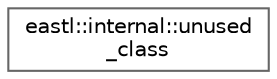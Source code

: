digraph "类继承关系图"
{
 // LATEX_PDF_SIZE
  bgcolor="transparent";
  edge [fontname=Helvetica,fontsize=10,labelfontname=Helvetica,labelfontsize=10];
  node [fontname=Helvetica,fontsize=10,shape=box,height=0.2,width=0.4];
  rankdir="LR";
  Node0 [id="Node000000",label="eastl::internal::unused\l_class",height=0.2,width=0.4,color="grey40", fillcolor="white", style="filled",URL="$classeastl_1_1internal_1_1unused__class.html",tooltip=" "];
}
